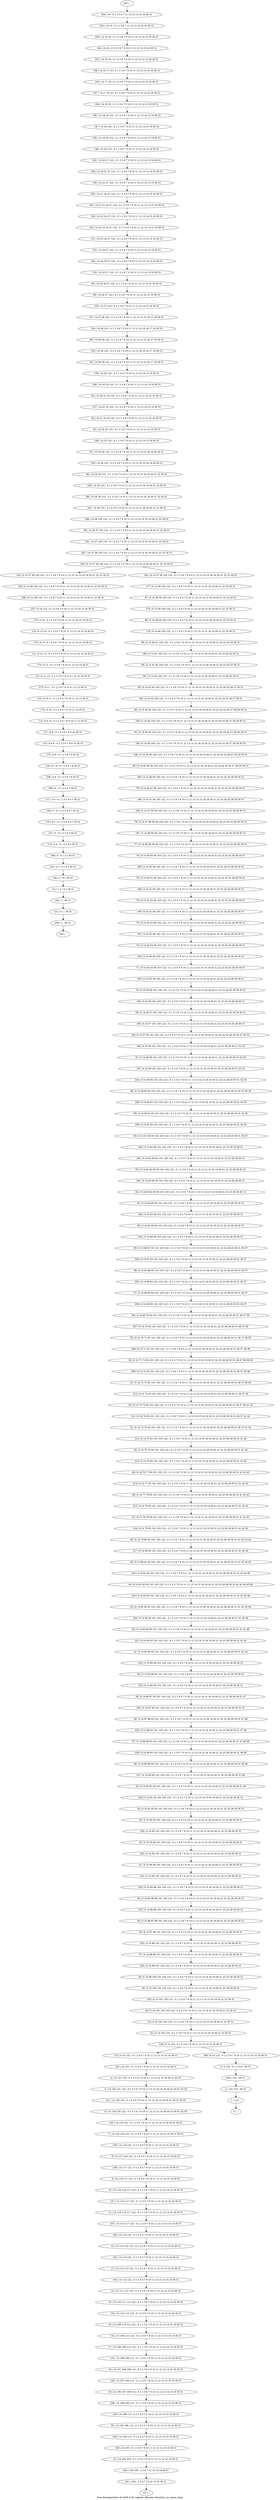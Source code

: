 digraph G {
graph [label="Tree-decomposition of width 8 for register allocator (function _ns_name_ntop)"]
0[label="0 | : "];
1[label="1 | 123 : "];
2[label="2 | 122 123 : 30 31 "];
3[label="3 | 6 122 : 0 1 2 3 6 7 30 31 "];
4[label="4 | 14 121 122 : 0 1 2 3 6 7 9 10 11 12 13 14 15 16 30 31 52 53 "];
5[label="5 | 14 120 121 122 : 0 1 2 3 6 7 9 10 11 12 13 14 15 16 30 31 50 51 52 53 "];
6[label="6 | 14 119 120 122 : 0 1 2 3 6 7 9 10 11 12 13 14 15 16 30 31 50 51 52 53 "];
7[label="7 | 14 118 119 122 : 0 1 2 3 6 7 9 10 11 12 13 14 15 16 30 31 50 51 "];
8[label="8 | 14 117 118 122 : 0 1 2 3 6 7 9 10 11 12 13 14 15 16 30 31 "];
9[label="9 | 14 116 117 122 : 0 1 2 3 6 7 9 10 11 12 13 14 15 16 30 31 "];
10[label="10 | 14 115 116 117 122 : 0 1 2 3 6 7 9 10 11 12 13 14 15 16 30 31 "];
11[label="11 | 14 114 115 117 122 : 0 1 2 3 6 7 9 10 11 12 13 14 15 16 30 31 "];
12[label="12 | 14 113 114 122 : 0 1 2 3 6 7 9 10 11 12 13 14 15 16 30 31 "];
13[label="13 | 14 112 113 122 : 0 1 2 3 6 7 9 10 11 12 13 14 15 16 30 31 "];
14[label="14 | 14 111 112 122 : 0 1 2 3 6 7 9 10 11 12 13 14 15 16 30 31 "];
15[label="15 | 14 110 111 112 122 : 0 1 2 3 6 7 9 10 11 12 13 14 15 16 30 31 "];
16[label="16 | 14 109 110 112 122 : 0 1 2 3 6 7 9 10 11 12 13 14 15 16 30 31 "];
17[label="17 | 14 108 109 112 122 : 0 1 2 3 6 7 9 10 11 12 13 14 15 16 30 31 "];
18[label="18 | 14 107 108 109 112 : 0 1 2 3 6 7 9 10 11 12 13 14 15 16 30 31 "];
19[label="19 | 14 106 107 109 112 : 0 1 2 3 6 7 9 10 11 12 13 14 15 16 30 31 "];
20[label="20 | 14 105 106 112 : 0 1 2 3 6 7 9 10 11 12 13 14 15 16 30 31 "];
21[label="21 | 14 104 105 : 0 1 2 3 6 7 9 10 11 12 13 14 15 16 30 31 "];
22[label="22 | 6 14 103 122 : 0 1 2 3 6 7 9 10 11 12 13 14 15 16 19 20 21 22 30 31 "];
23[label="23 | 6 14 102 103 122 : 0 1 2 3 6 7 9 10 11 12 13 14 15 16 19 20 21 22 30 31 "];
24[label="24 | 6 14 101 102 103 122 : 0 1 2 3 6 7 9 10 11 12 13 14 15 16 19 20 21 22 30 31 "];
25[label="25 | 6 14 100 101 103 122 : 0 1 2 3 6 7 9 10 11 12 13 14 15 16 19 20 21 22 28 29 30 31 "];
26[label="26 | 6 14 99 100 101 103 122 : 0 1 2 3 6 7 9 10 11 12 13 14 15 16 19 20 21 22 23 28 29 30 31 "];
27[label="27 | 6 14 98 99 101 103 122 : 0 1 2 3 6 7 9 10 11 12 13 14 15 16 19 20 21 22 23 28 29 30 31 "];
28[label="28 | 6 14 97 98 101 103 122 : 0 1 2 3 6 7 9 10 11 12 13 14 15 16 19 20 21 22 23 28 29 30 31 "];
29[label="29 | 6 14 96 97 98 101 103 122 : 0 1 2 3 6 7 9 10 11 12 13 14 15 16 19 20 21 22 23 28 29 30 31 "];
30[label="30 | 6 14 95 96 98 101 103 122 : 0 1 2 3 6 7 9 10 11 12 13 14 15 16 19 20 21 22 23 28 29 30 31 "];
31[label="31 | 6 14 94 95 101 103 122 : 0 1 2 3 6 7 9 10 11 12 13 14 15 16 19 20 21 22 23 28 29 30 31 "];
32[label="32 | 6 14 93 94 101 103 122 : 0 1 2 3 6 7 9 10 11 12 13 14 15 16 19 20 21 22 23 28 29 30 31 "];
33[label="33 | 6 14 92 93 101 103 122 : 0 1 2 3 6 7 9 10 11 12 13 14 15 16 19 20 21 22 23 28 29 30 31 "];
34[label="34 | 6 14 91 92 93 101 103 122 : 0 1 2 3 6 7 9 10 11 12 13 14 15 16 19 20 21 22 23 28 29 30 31 "];
35[label="35 | 6 14 90 91 93 101 103 122 : 0 1 2 3 6 7 9 10 11 12 13 14 15 16 19 20 21 22 23 28 29 30 31 49 "];
36[label="36 | 6 14 89 90 93 101 103 122 : 0 1 2 3 6 7 9 10 11 12 13 14 15 16 19 20 21 22 23 28 29 30 31 48 49 "];
37[label="37 | 6 14 88 89 93 101 103 122 : 0 1 2 3 6 7 9 10 11 12 13 14 15 16 19 20 21 22 23 28 29 30 31 47 48 49 "];
38[label="38 | 6 14 87 88 93 101 103 122 : 0 1 2 3 6 7 9 10 11 12 13 14 15 16 19 20 21 22 23 28 29 30 31 47 48 "];
39[label="39 | 6 14 86 87 93 101 103 122 : 0 1 2 3 6 7 9 10 11 12 13 14 15 16 19 20 21 22 23 28 29 30 31 47 "];
40[label="40 | 6 14 85 86 93 101 103 122 : 0 1 2 3 6 7 9 10 11 12 13 14 15 16 19 20 21 22 23 28 29 30 31 "];
41[label="41 | 6 14 84 85 93 101 103 122 : 0 1 2 3 6 7 9 10 11 12 13 14 15 16 19 20 21 22 23 28 29 30 31 41 42 "];
42[label="42 | 6 14 83 84 93 101 103 122 : 0 1 2 3 6 7 9 10 11 12 13 14 15 16 19 20 21 22 23 28 29 30 31 41 42 46 "];
43[label="43 | 6 14 82 83 93 101 103 122 : 0 1 2 3 6 7 9 10 11 12 13 14 15 16 19 20 21 22 23 28 29 30 31 41 42 45 46 "];
44[label="44 | 6 14 81 82 93 101 103 122 : 0 1 2 3 6 7 9 10 11 12 13 14 15 16 19 20 21 22 23 28 29 30 31 41 42 44 45 46 "];
45[label="45 | 6 14 80 81 93 101 103 122 : 0 1 2 3 6 7 9 10 11 12 13 14 15 16 19 20 21 22 23 28 29 30 31 41 42 44 45 "];
46[label="46 | 6 14 79 80 93 101 103 122 : 0 1 2 3 6 7 9 10 11 12 13 14 15 16 19 20 21 22 23 28 29 30 31 41 42 43 44 "];
47[label="47 | 6 14 78 79 93 101 103 122 : 0 1 2 3 6 7 9 10 11 12 13 14 15 16 19 20 21 22 23 28 29 30 31 41 42 43 "];
48[label="48 | 6 14 77 78 93 101 103 122 : 0 1 2 3 6 7 9 10 11 12 13 14 15 16 19 20 21 22 23 28 29 30 31 41 42 43 "];
49[label="49 | 6 14 76 77 93 101 103 122 : 0 1 2 3 6 7 9 10 11 12 13 14 15 16 19 20 21 22 23 28 29 30 31 41 42 43 "];
50[label="50 | 6 14 75 76 93 101 103 122 : 0 1 2 3 6 7 9 10 11 12 13 14 15 16 19 20 21 22 23 28 29 30 31 41 42 "];
51[label="51 | 6 14 74 75 93 101 103 122 : 0 1 2 3 6 7 9 10 11 12 13 14 15 16 19 20 21 22 23 28 29 30 31 36 37 41 42 "];
52[label="52 | 6 14 73 74 93 101 103 122 : 0 1 2 3 6 7 9 10 11 12 13 14 15 16 19 20 21 22 23 28 29 30 31 36 37 40 41 42 "];
53[label="53 | 6 14 72 73 93 101 103 122 : 0 1 2 3 6 7 9 10 11 12 13 14 15 16 19 20 21 22 23 28 29 30 31 36 37 39 40 "];
54[label="54 | 6 14 71 72 93 101 103 122 : 0 1 2 3 6 7 9 10 11 12 13 14 15 16 19 20 21 22 23 28 29 30 31 36 37 38 39 40 "];
55[label="55 | 6 14 70 71 93 101 103 122 : 0 1 2 3 6 7 9 10 11 12 13 14 15 16 19 20 21 22 23 28 29 30 31 36 37 38 39 "];
56[label="56 | 6 14 69 70 93 101 103 122 : 0 1 2 3 6 7 9 10 11 12 13 14 15 16 19 20 21 22 23 28 29 30 31 36 37 38 "];
57[label="57 | 6 14 68 69 93 101 103 122 : 0 1 2 3 6 7 9 10 11 12 13 14 15 16 19 20 21 22 23 28 29 30 31 36 37 "];
58[label="58 | 6 14 67 68 93 101 103 122 : 0 1 2 3 6 7 9 10 11 12 13 14 15 16 19 20 21 22 23 28 29 30 31 36 37 "];
59[label="59 | 6 14 66 67 93 101 103 122 : 0 1 2 3 6 7 9 10 11 12 13 14 15 16 19 20 21 22 23 28 29 30 31 36 37 "];
60[label="60 | 6 14 65 66 93 101 103 122 : 0 1 2 3 6 7 9 10 11 12 13 14 15 16 19 20 21 22 23 28 29 30 31 "];
61[label="61 | 6 14 64 65 93 101 103 122 : 0 1 2 3 6 7 9 10 11 12 13 14 15 16 19 20 21 22 23 28 29 30 31 "];
62[label="62 | 6 14 63 64 65 93 101 103 122 : 0 1 2 3 6 7 9 10 11 12 13 14 15 16 19 20 21 22 23 28 29 30 31 "];
63[label="63 | 6 14 62 63 65 93 101 103 122 : 0 1 2 3 6 7 9 10 11 12 13 14 15 16 19 20 21 22 23 28 29 30 31 "];
64[label="64 | 6 14 61 62 93 101 103 122 : 0 1 2 3 6 7 9 10 11 12 13 14 15 16 19 20 21 22 23 28 29 30 31 34 35 "];
65[label="65 | 6 14 60 61 93 101 103 122 : 0 1 2 3 6 7 9 10 11 12 13 14 15 16 19 20 21 22 23 28 29 30 31 34 35 "];
66[label="66 | 6 14 59 60 93 101 103 122 : 0 1 2 3 6 7 9 10 11 12 13 14 15 16 19 20 21 22 23 28 29 30 31 32 33 34 35 "];
67[label="67 | 6 14 58 59 101 103 122 : 0 1 2 3 6 7 9 10 11 12 13 14 15 16 19 20 21 22 23 28 29 30 31 32 33 "];
68[label="68 | 6 14 57 58 101 103 122 : 0 1 2 3 6 7 9 10 11 12 13 14 15 16 19 20 21 22 23 24 25 28 29 30 31 32 33 "];
69[label="69 | 6 14 56 57 101 103 122 : 0 1 2 3 6 7 9 10 11 12 13 14 15 16 19 20 21 22 23 24 25 28 29 30 31 "];
70[label="70 | 6 14 55 56 101 103 122 : 0 1 2 3 6 7 9 10 11 12 13 14 15 16 19 20 21 22 23 24 25 28 29 30 31 "];
71[label="71 | 6 14 54 55 56 103 122 : 0 1 2 3 6 7 9 10 11 12 13 14 15 16 19 20 21 22 23 24 25 28 29 30 31 "];
72[label="72 | 6 14 53 54 56 103 122 : 0 1 2 3 6 7 9 10 11 12 13 14 15 16 19 20 21 22 23 24 25 28 29 30 31 "];
73[label="73 | 6 14 52 53 56 103 122 : 0 1 2 3 6 7 9 10 11 12 13 14 15 16 19 20 21 22 23 24 25 28 29 30 31 "];
74[label="74 | 6 14 51 52 56 103 122 : 0 1 2 3 6 7 9 10 11 12 13 14 15 16 19 20 21 22 23 24 25 28 29 30 31 "];
75[label="75 | 6 14 50 51 56 103 122 : 0 1 2 3 6 7 9 10 11 12 13 14 15 16 19 20 21 22 23 24 25 28 29 30 31 "];
76[label="76 | 6 14 49 50 56 103 122 : 0 1 2 3 6 7 9 10 11 12 13 14 15 16 19 20 21 22 23 24 25 28 29 30 31 "];
77[label="77 | 6 14 48 49 50 56 103 122 : 0 1 2 3 6 7 9 10 11 12 13 14 15 16 19 20 21 22 23 24 25 28 29 30 31 "];
78[label="78 | 6 14 47 48 50 56 103 122 : 0 1 2 3 6 7 9 10 11 12 13 14 15 16 19 20 21 22 23 24 25 28 29 30 31 "];
79[label="79 | 6 14 46 47 56 103 122 : 0 1 2 3 6 7 9 10 11 12 13 14 15 16 19 20 21 22 23 24 25 28 29 30 31 "];
80[label="80 | 6 14 45 46 56 103 122 : 0 1 2 3 6 7 9 10 11 12 13 14 15 16 19 20 21 22 23 24 25 26 27 28 29 30 31 "];
81[label="81 | 6 14 44 45 103 122 : 0 1 2 3 6 7 9 10 11 12 13 14 15 16 19 20 21 22 23 24 25 26 27 28 29 30 31 "];
82[label="82 | 6 14 43 44 103 122 : 0 1 2 3 6 7 9 10 11 12 13 14 15 16 19 20 21 22 23 24 25 26 27 28 29 30 31 "];
83[label="83 | 6 14 42 43 103 122 : 0 1 2 3 6 7 9 10 11 12 13 14 15 16 19 20 21 22 23 24 25 26 27 30 31 "];
84[label="84 | 6 14 41 42 103 122 : 0 1 2 3 6 7 9 10 11 12 13 14 15 16 19 20 21 22 23 24 25 30 31 "];
85[label="85 | 6 14 40 41 103 122 : 0 1 2 3 6 7 9 10 11 12 13 14 15 16 19 20 21 22 23 24 25 30 31 "];
86[label="86 | 6 14 39 40 103 122 : 0 1 2 3 6 7 9 10 11 12 13 14 15 16 19 20 21 22 23 30 31 "];
87[label="87 | 6 14 38 39 103 122 : 0 1 2 3 6 7 9 10 11 12 13 14 15 16 19 20 21 22 23 30 31 "];
88[label="88 | 14 36 37 103 122 : 0 1 2 3 6 7 9 10 11 12 13 14 15 16 19 20 21 22 30 31 "];
89[label="89 | 14 35 36 122 : 0 1 2 3 6 7 9 10 11 12 13 14 15 16 19 20 21 22 30 31 "];
90[label="90 | 14 34 35 122 : 0 1 2 3 6 7 9 10 11 12 13 14 15 16 19 20 21 22 30 31 "];
91[label="91 | 14 33 34 122 : 0 1 2 3 6 7 9 10 11 12 13 14 15 16 19 20 30 31 "];
92[label="92 | 14 32 33 122 : 0 1 2 3 6 7 9 10 11 12 13 14 15 16 30 31 "];
93[label="93 | 14 31 32 33 122 : 0 1 2 3 6 7 9 10 11 12 13 14 15 16 30 31 "];
94[label="94 | 14 30 31 33 122 : 0 1 2 3 6 7 9 10 11 12 13 14 15 16 30 31 "];
95[label="95 | 14 29 30 122 : 0 1 2 3 6 7 9 10 11 12 13 14 15 16 17 18 30 31 "];
96[label="96 | 14 28 29 122 : 0 1 2 3 6 7 9 10 11 12 13 14 15 16 17 18 30 31 "];
97[label="97 | 14 27 28 122 : 0 1 2 3 6 7 9 10 11 12 13 14 15 16 17 18 30 31 "];
98[label="98 | 14 26 27 122 : 0 1 2 3 6 7 9 10 11 12 13 14 15 16 30 31 "];
99[label="99 | 14 25 26 27 122 : 0 1 2 3 6 7 9 10 11 12 13 14 15 16 30 31 "];
100[label="100 | 14 24 25 27 122 : 0 1 2 3 6 7 9 10 11 12 13 14 15 16 30 31 "];
101[label="101 | 14 23 24 27 122 : 0 1 2 3 6 7 9 10 11 12 13 14 15 16 30 31 "];
102[label="102 | 14 22 23 24 27 122 : 0 1 2 3 6 7 9 10 11 12 13 14 15 16 30 31 "];
103[label="103 | 14 21 22 24 27 122 : 0 1 2 3 6 7 9 10 11 12 13 14 15 16 30 31 "];
104[label="104 | 14 20 21 27 122 : 0 1 2 3 6 7 9 10 11 12 13 14 15 16 30 31 "];
105[label="105 | 14 19 20 122 : 0 1 2 3 6 7 9 10 11 12 13 14 15 16 30 31 "];
106[label="106 | 14 18 19 122 : 0 1 2 3 6 7 9 10 11 12 13 14 15 16 30 31 "];
107[label="107 | 14 17 18 19 : 0 1 2 3 6 7 9 10 11 12 13 14 15 16 30 31 "];
108[label="108 | 14 16 17 19 : 0 1 2 3 6 7 9 10 11 12 13 14 15 16 30 31 "];
109[label="109 | 14 15 16 : 0 1 2 3 6 7 9 10 11 12 13 14 15 16 30 31 "];
110[label="110 | 6 13 14 : 0 1 2 3 6 7 9 10 11 12 13 14 15 16 30 31 "];
111[label="111 | 6 12 13 : 0 1 2 3 6 7 9 10 11 12 13 14 15 16 30 31 "];
112[label="112 | 6 11 12 : 0 1 2 3 6 7 9 10 11 12 13 14 30 31 "];
113[label="113 | 6 10 11 : 0 1 2 3 6 7 9 10 11 12 13 30 31 "];
114[label="114 | 6 9 10 : 0 1 2 3 6 7 8 9 10 11 12 30 31 "];
115[label="115 | 6 8 9 : 0 1 2 3 6 7 8 9 10 30 31 "];
116[label="116 | 6 7 8 : 0 1 2 3 6 7 8 30 31 "];
117[label="117 | 5 6 : 0 1 2 3 4 5 6 7 30 31 "];
118[label="118 | 4 5 : 0 1 2 3 4 5 6 7 30 31 "];
119[label="119 | 3 4 : 0 1 2 3 4 5 30 31 "];
120[label="120 | 2 3 : 0 1 2 3 30 31 "];
121[label="121 | 1 2 : 0 1 30 31 "];
122[label="122 | 0 1 : 30 31 "];
123[label="123 | 6 14 122 : 0 1 2 3 6 7 9 10 11 12 13 14 15 16 30 31 "];
124[label="124 | 6 14 37 38 103 122 : 0 1 2 3 6 7 9 10 11 12 13 14 15 16 19 20 21 22 23 30 31 "];
125[label="125 | 6 14 37 38 103 122 : 0 1 2 3 6 7 9 10 11 12 13 14 15 16 19 20 21 22 23 30 31 "];
126[label="126 | 6 14 122 : 0 1 2 3 6 7 9 10 11 12 13 14 15 16 30 31 "];
127[label="127 | : "];
128[label="128 | 14 105 : 0 1 2 3 6 7 9 10 11 12 13 14 15 16 30 31 "];
129[label="129 | 14 106 112 : 0 1 2 3 6 7 9 10 11 12 13 14 15 16 30 31 "];
130[label="130 | 14 107 109 112 : 0 1 2 3 6 7 9 10 11 12 13 14 15 16 30 31 "];
131[label="131 | 14 108 109 112 : 0 1 2 3 6 7 9 10 11 12 13 14 15 16 30 31 "];
132[label="132 | 14 109 112 122 : 0 1 2 3 6 7 9 10 11 12 13 14 15 16 30 31 "];
133[label="133 | 14 110 112 122 : 0 1 2 3 6 7 9 10 11 12 13 14 15 16 30 31 "];
134[label="134 | 14 112 122 : 0 1 2 3 6 7 9 10 11 12 13 14 15 16 30 31 "];
135[label="135 | 14 113 122 : 0 1 2 3 6 7 9 10 11 12 13 14 15 16 30 31 "];
136[label="136 | 14 114 122 : 0 1 2 3 6 7 9 10 11 12 13 14 15 16 30 31 "];
137[label="137 | 14 115 117 122 : 0 1 2 3 6 7 9 10 11 12 13 14 15 16 30 31 "];
138[label="138 | 14 117 122 : 0 1 2 3 6 7 9 10 11 12 13 14 15 16 30 31 "];
139[label="139 | 14 118 122 : 0 1 2 3 6 7 9 10 11 12 13 14 15 16 30 31 "];
140[label="140 | 14 119 122 : 0 1 2 3 6 7 9 10 11 12 13 14 15 16 30 31 50 51 "];
141[label="141 | 14 120 122 : 0 1 2 3 6 7 9 10 11 12 13 14 15 16 30 31 50 51 52 53 "];
142[label="142 | 14 122 : 0 1 2 3 6 7 9 10 11 12 13 14 15 16 30 31 "];
143[label="143 | : "];
144[label="144 | 14 16 : 0 1 2 3 6 7 9 10 11 12 13 14 15 16 30 31 "];
145[label="145 | 14 17 19 : 0 1 2 3 6 7 9 10 11 12 13 14 15 16 30 31 "];
146[label="146 | 14 18 19 : 0 1 2 3 6 7 9 10 11 12 13 14 15 16 30 31 "];
147[label="147 | 14 19 122 : 0 1 2 3 6 7 9 10 11 12 13 14 15 16 30 31 "];
148[label="148 | 14 20 122 : 0 1 2 3 6 7 9 10 11 12 13 14 15 16 30 31 "];
149[label="149 | 14 21 27 122 : 0 1 2 3 6 7 9 10 11 12 13 14 15 16 30 31 "];
150[label="150 | 14 22 24 27 122 : 0 1 2 3 6 7 9 10 11 12 13 14 15 16 30 31 "];
151[label="151 | 14 24 27 122 : 0 1 2 3 6 7 9 10 11 12 13 14 15 16 30 31 "];
152[label="152 | 14 25 27 122 : 0 1 2 3 6 7 9 10 11 12 13 14 15 16 30 31 "];
153[label="153 | 14 27 122 : 0 1 2 3 6 7 9 10 11 12 13 14 15 16 30 31 "];
154[label="154 | 14 28 122 : 0 1 2 3 6 7 9 10 11 12 13 14 15 16 17 18 30 31 "];
155[label="155 | 14 29 122 : 0 1 2 3 6 7 9 10 11 12 13 14 15 16 17 18 30 31 "];
156[label="156 | 14 30 122 : 0 1 2 3 6 7 9 10 11 12 13 14 15 16 30 31 "];
157[label="157 | 14 31 33 122 : 0 1 2 3 6 7 9 10 11 12 13 14 15 16 30 31 "];
158[label="158 | 14 33 122 : 0 1 2 3 6 7 9 10 11 12 13 14 15 16 30 31 "];
159[label="159 | 14 34 122 : 0 1 2 3 6 7 9 10 11 12 13 14 15 16 19 20 30 31 "];
160[label="160 | 14 35 122 : 0 1 2 3 6 7 9 10 11 12 13 14 15 16 19 20 21 22 30 31 "];
161[label="161 | 14 36 122 : 0 1 2 3 6 7 9 10 11 12 13 14 15 16 19 20 21 22 30 31 "];
162[label="162 | 14 37 103 122 : 0 1 2 3 6 7 9 10 11 12 13 14 15 16 19 20 21 22 30 31 "];
163[label="163 | : "];
164[label="164 | 1 : 30 31 "];
165[label="165 | 2 : 0 1 30 31 "];
166[label="166 | 3 : 0 1 2 3 30 31 "];
167[label="167 | 4 : 0 1 2 3 4 5 30 31 "];
168[label="168 | 5 : 0 1 2 3 4 5 6 7 30 31 "];
169[label="169 | 6 : 0 1 2 3 6 7 30 31 "];
170[label="170 | 6 8 : 0 1 2 3 6 7 8 30 31 "];
171[label="171 | 6 9 : 0 1 2 3 6 7 8 9 10 30 31 "];
172[label="172 | 6 10 : 0 1 2 3 6 7 9 10 11 12 30 31 "];
173[label="173 | 6 11 : 0 1 2 3 6 7 9 10 11 12 13 30 31 "];
174[label="174 | 6 12 : 0 1 2 3 6 7 9 10 11 12 13 14 30 31 "];
175[label="175 | 6 13 : 0 1 2 3 6 7 9 10 11 12 13 14 15 16 30 31 "];
176[label="176 | 6 14 : 0 1 2 3 6 7 9 10 11 12 13 14 15 16 30 31 "];
177[label="177 | 6 14 38 103 122 : 0 1 2 3 6 7 9 10 11 12 13 14 15 16 19 20 21 22 23 30 31 "];
178[label="178 | 6 14 39 103 122 : 0 1 2 3 6 7 9 10 11 12 13 14 15 16 19 20 21 22 23 30 31 "];
179[label="179 | 6 14 40 103 122 : 0 1 2 3 6 7 9 10 11 12 13 14 15 16 19 20 21 22 23 30 31 "];
180[label="180 | 6 14 41 103 122 : 0 1 2 3 6 7 9 10 11 12 13 14 15 16 19 20 21 22 23 24 25 30 31 "];
181[label="181 | 6 14 42 103 122 : 0 1 2 3 6 7 9 10 11 12 13 14 15 16 19 20 21 22 23 24 25 30 31 "];
182[label="182 | 6 14 43 103 122 : 0 1 2 3 6 7 9 10 11 12 13 14 15 16 19 20 21 22 23 24 25 26 27 30 31 "];
183[label="183 | 6 14 44 103 122 : 0 1 2 3 6 7 9 10 11 12 13 14 15 16 19 20 21 22 23 24 25 26 27 28 29 30 31 "];
184[label="184 | 6 14 45 103 122 : 0 1 2 3 6 7 9 10 11 12 13 14 15 16 19 20 21 22 23 24 25 26 27 28 29 30 31 "];
185[label="185 | 6 14 46 56 103 122 : 0 1 2 3 6 7 9 10 11 12 13 14 15 16 19 20 21 22 23 24 25 28 29 30 31 "];
186[label="186 | 6 14 47 56 103 122 : 0 1 2 3 6 7 9 10 11 12 13 14 15 16 19 20 21 22 23 24 25 28 29 30 31 "];
187[label="187 | 6 14 48 50 56 103 122 : 0 1 2 3 6 7 9 10 11 12 13 14 15 16 19 20 21 22 23 24 25 28 29 30 31 "];
188[label="188 | 6 14 50 56 103 122 : 0 1 2 3 6 7 9 10 11 12 13 14 15 16 19 20 21 22 23 24 25 28 29 30 31 "];
189[label="189 | 6 14 51 56 103 122 : 0 1 2 3 6 7 9 10 11 12 13 14 15 16 19 20 21 22 23 24 25 28 29 30 31 "];
190[label="190 | 6 14 52 56 103 122 : 0 1 2 3 6 7 9 10 11 12 13 14 15 16 19 20 21 22 23 24 25 28 29 30 31 "];
191[label="191 | 6 14 53 56 103 122 : 0 1 2 3 6 7 9 10 11 12 13 14 15 16 19 20 21 22 23 24 25 28 29 30 31 "];
192[label="192 | 6 14 54 56 103 122 : 0 1 2 3 6 7 9 10 11 12 13 14 15 16 19 20 21 22 23 24 25 28 29 30 31 "];
193[label="193 | 6 14 55 56 103 122 : 0 1 2 3 6 7 9 10 11 12 13 14 15 16 19 20 21 22 23 24 25 28 29 30 31 "];
194[label="194 | 6 14 56 101 103 122 : 0 1 2 3 6 7 9 10 11 12 13 14 15 16 19 20 21 22 23 24 25 28 29 30 31 "];
195[label="195 | 6 14 57 101 103 122 : 0 1 2 3 6 7 9 10 11 12 13 14 15 16 19 20 21 22 23 24 25 28 29 30 31 "];
196[label="196 | 6 14 58 101 103 122 : 0 1 2 3 6 7 9 10 11 12 13 14 15 16 19 20 21 22 23 28 29 30 31 32 33 "];
197[label="197 | 6 14 59 101 103 122 : 0 1 2 3 6 7 9 10 11 12 13 14 15 16 19 20 21 22 23 28 29 30 31 32 33 "];
198[label="198 | 6 14 60 93 101 103 122 : 0 1 2 3 6 7 9 10 11 12 13 14 15 16 19 20 21 22 23 28 29 30 31 34 35 "];
199[label="199 | 6 14 61 93 101 103 122 : 0 1 2 3 6 7 9 10 11 12 13 14 15 16 19 20 21 22 23 28 29 30 31 34 35 "];
200[label="200 | 6 14 62 93 101 103 122 : 0 1 2 3 6 7 9 10 11 12 13 14 15 16 19 20 21 22 23 28 29 30 31 "];
201[label="201 | 6 14 63 65 93 101 103 122 : 0 1 2 3 6 7 9 10 11 12 13 14 15 16 19 20 21 22 23 28 29 30 31 "];
202[label="202 | 6 14 65 93 101 103 122 : 0 1 2 3 6 7 9 10 11 12 13 14 15 16 19 20 21 22 23 28 29 30 31 "];
203[label="203 | 6 14 66 93 101 103 122 : 0 1 2 3 6 7 9 10 11 12 13 14 15 16 19 20 21 22 23 28 29 30 31 "];
204[label="204 | 6 14 67 93 101 103 122 : 0 1 2 3 6 7 9 10 11 12 13 14 15 16 19 20 21 22 23 28 29 30 31 36 37 "];
205[label="205 | 6 14 68 93 101 103 122 : 0 1 2 3 6 7 9 10 11 12 13 14 15 16 19 20 21 22 23 28 29 30 31 36 37 "];
206[label="206 | 6 14 69 93 101 103 122 : 0 1 2 3 6 7 9 10 11 12 13 14 15 16 19 20 21 22 23 28 29 30 31 36 37 "];
207[label="207 | 6 14 70 93 101 103 122 : 0 1 2 3 6 7 9 10 11 12 13 14 15 16 19 20 21 22 23 28 29 30 31 36 37 38 "];
208[label="208 | 6 14 71 93 101 103 122 : 0 1 2 3 6 7 9 10 11 12 13 14 15 16 19 20 21 22 23 28 29 30 31 36 37 38 39 "];
209[label="209 | 6 14 72 93 101 103 122 : 0 1 2 3 6 7 9 10 11 12 13 14 15 16 19 20 21 22 23 28 29 30 31 36 37 39 40 "];
210[label="210 | 6 14 73 93 101 103 122 : 0 1 2 3 6 7 9 10 11 12 13 14 15 16 19 20 21 22 23 28 29 30 31 36 37 40 "];
211[label="211 | 6 14 74 93 101 103 122 : 0 1 2 3 6 7 9 10 11 12 13 14 15 16 19 20 21 22 23 28 29 30 31 36 37 41 42 "];
212[label="212 | 6 14 75 93 101 103 122 : 0 1 2 3 6 7 9 10 11 12 13 14 15 16 19 20 21 22 23 28 29 30 31 41 42 "];
213[label="213 | 6 14 76 93 101 103 122 : 0 1 2 3 6 7 9 10 11 12 13 14 15 16 19 20 21 22 23 28 29 30 31 41 42 "];
214[label="214 | 6 14 77 93 101 103 122 : 0 1 2 3 6 7 9 10 11 12 13 14 15 16 19 20 21 22 23 28 29 30 31 41 42 43 "];
215[label="215 | 6 14 78 93 101 103 122 : 0 1 2 3 6 7 9 10 11 12 13 14 15 16 19 20 21 22 23 28 29 30 31 41 42 43 "];
216[label="216 | 6 14 79 93 101 103 122 : 0 1 2 3 6 7 9 10 11 12 13 14 15 16 19 20 21 22 23 28 29 30 31 41 42 43 "];
217[label="217 | 6 14 80 93 101 103 122 : 0 1 2 3 6 7 9 10 11 12 13 14 15 16 19 20 21 22 23 28 29 30 31 41 42 44 "];
218[label="218 | 6 14 81 93 101 103 122 : 0 1 2 3 6 7 9 10 11 12 13 14 15 16 19 20 21 22 23 28 29 30 31 41 42 44 45 "];
219[label="219 | 6 14 82 93 101 103 122 : 0 1 2 3 6 7 9 10 11 12 13 14 15 16 19 20 21 22 23 28 29 30 31 41 42 45 46 "];
220[label="220 | 6 14 83 93 101 103 122 : 0 1 2 3 6 7 9 10 11 12 13 14 15 16 19 20 21 22 23 28 29 30 31 41 42 46 "];
221[label="221 | 6 14 84 93 101 103 122 : 0 1 2 3 6 7 9 10 11 12 13 14 15 16 19 20 21 22 23 28 29 30 31 41 42 "];
222[label="222 | 6 14 85 93 101 103 122 : 0 1 2 3 6 7 9 10 11 12 13 14 15 16 19 20 21 22 23 28 29 30 31 "];
223[label="223 | 6 14 86 93 101 103 122 : 0 1 2 3 6 7 9 10 11 12 13 14 15 16 19 20 21 22 23 28 29 30 31 "];
224[label="224 | 6 14 87 93 101 103 122 : 0 1 2 3 6 7 9 10 11 12 13 14 15 16 19 20 21 22 23 28 29 30 31 47 "];
225[label="225 | 6 14 88 93 101 103 122 : 0 1 2 3 6 7 9 10 11 12 13 14 15 16 19 20 21 22 23 28 29 30 31 47 48 "];
226[label="226 | 6 14 89 93 101 103 122 : 0 1 2 3 6 7 9 10 11 12 13 14 15 16 19 20 21 22 23 28 29 30 31 48 49 "];
227[label="227 | 6 14 90 93 101 103 122 : 0 1 2 3 6 7 9 10 11 12 13 14 15 16 19 20 21 22 23 28 29 30 31 49 "];
228[label="228 | 6 14 91 93 101 103 122 : 0 1 2 3 6 7 9 10 11 12 13 14 15 16 19 20 21 22 23 28 29 30 31 "];
229[label="229 | 6 14 93 101 103 122 : 0 1 2 3 6 7 9 10 11 12 13 14 15 16 19 20 21 22 23 28 29 30 31 "];
230[label="230 | 6 14 94 101 103 122 : 0 1 2 3 6 7 9 10 11 12 13 14 15 16 19 20 21 22 23 28 29 30 31 "];
231[label="231 | 6 14 95 101 103 122 : 0 1 2 3 6 7 9 10 11 12 13 14 15 16 19 20 21 22 23 28 29 30 31 "];
232[label="232 | 6 14 96 98 101 103 122 : 0 1 2 3 6 7 9 10 11 12 13 14 15 16 19 20 21 22 23 28 29 30 31 "];
233[label="233 | 6 14 98 101 103 122 : 0 1 2 3 6 7 9 10 11 12 13 14 15 16 19 20 21 22 23 28 29 30 31 "];
234[label="234 | 6 14 99 101 103 122 : 0 1 2 3 6 7 9 10 11 12 13 14 15 16 19 20 21 22 23 28 29 30 31 "];
235[label="235 | 6 14 101 103 122 : 0 1 2 3 6 7 9 10 11 12 13 14 15 16 19 20 21 22 30 31 "];
236[label="236 | 122 : 30 31 "];
237[label="237 | 14 114 117 122 : 0 1 2 3 6 7 9 10 11 12 13 14 15 16 30 31 "];
238[label="238 | 14 106 109 112 : 0 1 2 3 6 7 9 10 11 12 13 14 15 16 30 31 "];
239[label="239 | 14 105 112 : 0 1 2 3 6 7 9 10 11 12 13 14 15 16 30 31 "];
240[label="240 | 104 105 : 2 3 6 7 13 14 15 16 30 31 "];
241[label="241 | 105 : 2 3 6 7 13 14 15 16 30 31 "];
242[label="242 | 6 14 95 98 101 103 122 : 0 1 2 3 6 7 9 10 11 12 13 14 15 16 19 20 21 22 23 28 29 30 31 "];
243[label="243 | 6 14 62 65 93 101 103 122 : 0 1 2 3 6 7 9 10 11 12 13 14 15 16 19 20 21 22 23 28 29 30 31 "];
244[label="244 | 6 14 59 93 101 103 122 : 0 1 2 3 6 7 9 10 11 12 13 14 15 16 19 20 21 22 23 28 29 30 31 32 33 "];
245[label="245 | 6 14 47 50 56 103 122 : 0 1 2 3 6 7 9 10 11 12 13 14 15 16 19 20 21 22 23 24 25 28 29 30 31 "];
246[label="246 | 6 14 45 56 103 122 : 0 1 2 3 6 7 9 10 11 12 13 14 15 16 19 20 21 22 23 24 25 26 27 28 29 30 31 "];
247[label="247 | 14 37 38 103 122 : 0 1 2 3 6 7 9 10 11 12 13 14 15 16 19 20 21 22 23 30 31 "];
248[label="248 | 14 36 103 122 : 0 1 2 3 6 7 9 10 11 12 13 14 15 16 19 20 21 22 30 31 "];
249[label="249 | 14 30 33 122 : 0 1 2 3 6 7 9 10 11 12 13 14 15 16 30 31 "];
250[label="250 | 14 21 24 27 122 : 0 1 2 3 6 7 9 10 11 12 13 14 15 16 30 31 "];
251[label="251 | 14 20 27 122 : 0 1 2 3 6 7 9 10 11 12 13 14 15 16 30 31 "];
252[label="252 | 14 16 19 : 0 1 2 3 6 7 9 10 11 12 13 14 15 16 30 31 "];
253[label="253 | 15 16 : 0 1 2 3 6 7 11 12 13 14 15 16 30 31 "];
254[label="254 | 16 : 0 1 2 3 6 7 11 12 13 14 15 16 30 31 "];
255[label="255 | 6 14 38 103 122 : 0 1 2 3 6 7 9 10 11 12 13 14 15 16 19 20 21 22 23 30 31 "];
256[label="256 | 6 14 103 122 : 0 1 2 3 6 7 9 10 11 12 13 14 15 16 19 20 21 22 30 31 "];
257[label="257 | 6 14 122 : 0 1 2 3 6 7 9 10 11 12 13 14 15 16 30 31 "];
258[label="258 | 6 8 : 0 1 2 3 6 7 8 30 31 "];
259[label="259 | 1 : 30 31 "];
260[label="260 | 6 14 122 : 0 1 2 3 6 7 9 10 11 12 13 14 15 16 30 31 "];
261[label="261 | 6 14 37 38 103 122 : 0 1 2 3 6 7 9 10 11 12 13 14 15 16 19 20 21 22 23 30 31 "];
4->5 ;
9->10 ;
14->15 ;
128->21 ;
129->20 ;
130->19 ;
18->130 ;
131->18 ;
17->131 ;
132->17 ;
16->132 ;
133->16 ;
15->133 ;
134->14 ;
13->134 ;
135->13 ;
12->135 ;
136->12 ;
137->11 ;
10->137 ;
138->9 ;
8->138 ;
139->8 ;
7->139 ;
140->7 ;
6->140 ;
141->6 ;
5->141 ;
142->4 ;
123->142 ;
164->122 ;
121->164 ;
165->121 ;
120->165 ;
166->120 ;
119->166 ;
167->119 ;
118->167 ;
168->118 ;
117->168 ;
169->117 ;
170->116 ;
115->170 ;
171->115 ;
114->171 ;
172->114 ;
113->172 ;
173->113 ;
112->173 ;
174->112 ;
111->174 ;
175->111 ;
110->175 ;
176->110 ;
237->136 ;
11->237 ;
238->129 ;
19->238 ;
239->128 ;
20->239 ;
21->240 ;
241->127 ;
240->241 ;
125->255 ;
255->256 ;
257->176 ;
256->257 ;
258->169 ;
116->258 ;
259->163 ;
122->259 ;
143->254 ;
254->253 ;
253->109 ;
109->144 ;
144->252 ;
252->108 ;
108->145 ;
145->107 ;
107->146 ;
146->106 ;
106->147 ;
147->105 ;
105->148 ;
148->251 ;
251->104 ;
104->149 ;
149->250 ;
250->103 ;
103->150 ;
150->102 ;
102->101 ;
101->151 ;
151->100 ;
100->152 ;
152->99 ;
99->98 ;
98->153 ;
153->97 ;
97->154 ;
154->96 ;
96->155 ;
155->95 ;
95->156 ;
156->249 ;
249->94 ;
94->157 ;
157->93 ;
93->92 ;
92->158 ;
158->91 ;
91->159 ;
159->90 ;
90->160 ;
160->89 ;
89->161 ;
161->248 ;
248->88 ;
88->162 ;
162->247 ;
247->124 ;
177->87 ;
87->178 ;
178->86 ;
86->179 ;
179->85 ;
85->180 ;
180->84 ;
84->181 ;
181->83 ;
83->182 ;
182->82 ;
82->183 ;
183->81 ;
81->184 ;
184->246 ;
246->80 ;
80->185 ;
185->79 ;
79->186 ;
186->245 ;
245->78 ;
78->187 ;
187->77 ;
77->76 ;
76->188 ;
188->75 ;
75->189 ;
189->74 ;
74->190 ;
190->73 ;
73->191 ;
191->72 ;
72->192 ;
192->71 ;
71->193 ;
193->70 ;
70->194 ;
194->69 ;
69->195 ;
195->68 ;
68->196 ;
196->67 ;
67->197 ;
197->244 ;
244->66 ;
66->198 ;
198->65 ;
65->199 ;
199->64 ;
64->200 ;
200->243 ;
243->63 ;
63->201 ;
201->62 ;
62->61 ;
61->202 ;
202->60 ;
60->203 ;
203->59 ;
59->204 ;
204->58 ;
58->205 ;
205->57 ;
57->206 ;
206->56 ;
56->207 ;
207->55 ;
55->208 ;
208->54 ;
54->209 ;
209->53 ;
53->210 ;
210->52 ;
52->211 ;
211->51 ;
51->212 ;
212->50 ;
50->213 ;
213->49 ;
49->214 ;
214->48 ;
48->215 ;
215->47 ;
47->216 ;
216->46 ;
46->217 ;
217->45 ;
45->218 ;
218->44 ;
44->219 ;
219->43 ;
43->220 ;
220->42 ;
42->221 ;
221->41 ;
41->222 ;
222->40 ;
40->223 ;
223->39 ;
39->224 ;
224->38 ;
38->225 ;
225->37 ;
37->226 ;
226->36 ;
36->227 ;
227->35 ;
35->228 ;
228->34 ;
34->33 ;
33->229 ;
229->32 ;
32->230 ;
230->31 ;
31->231 ;
231->242 ;
242->30 ;
30->232 ;
232->29 ;
29->28 ;
28->233 ;
233->27 ;
27->234 ;
234->26 ;
26->25 ;
25->235 ;
235->24 ;
24->23 ;
23->22 ;
22->126 ;
3->236 ;
236->2 ;
2->1 ;
1->0 ;
260->3 ;
261->177 ;
126->123 ;
126->260 ;
124->125 ;
124->261 ;
}
